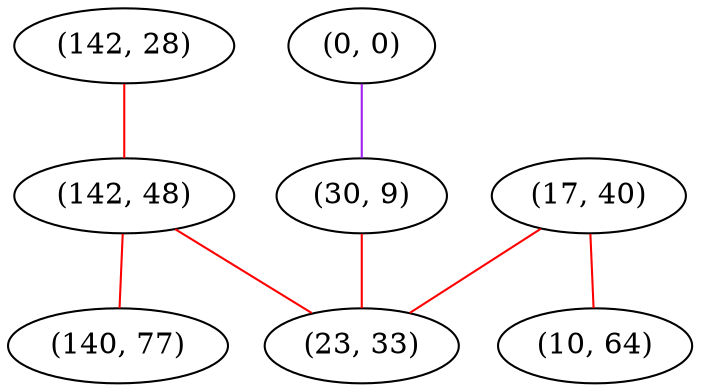 graph "" {
"(142, 28)";
"(17, 40)";
"(0, 0)";
"(142, 48)";
"(140, 77)";
"(30, 9)";
"(23, 33)";
"(10, 64)";
"(142, 28)" -- "(142, 48)"  [color=red, key=0, weight=1];
"(17, 40)" -- "(10, 64)"  [color=red, key=0, weight=1];
"(17, 40)" -- "(23, 33)"  [color=red, key=0, weight=1];
"(0, 0)" -- "(30, 9)"  [color=purple, key=0, weight=4];
"(142, 48)" -- "(140, 77)"  [color=red, key=0, weight=1];
"(142, 48)" -- "(23, 33)"  [color=red, key=0, weight=1];
"(30, 9)" -- "(23, 33)"  [color=red, key=0, weight=1];
}
